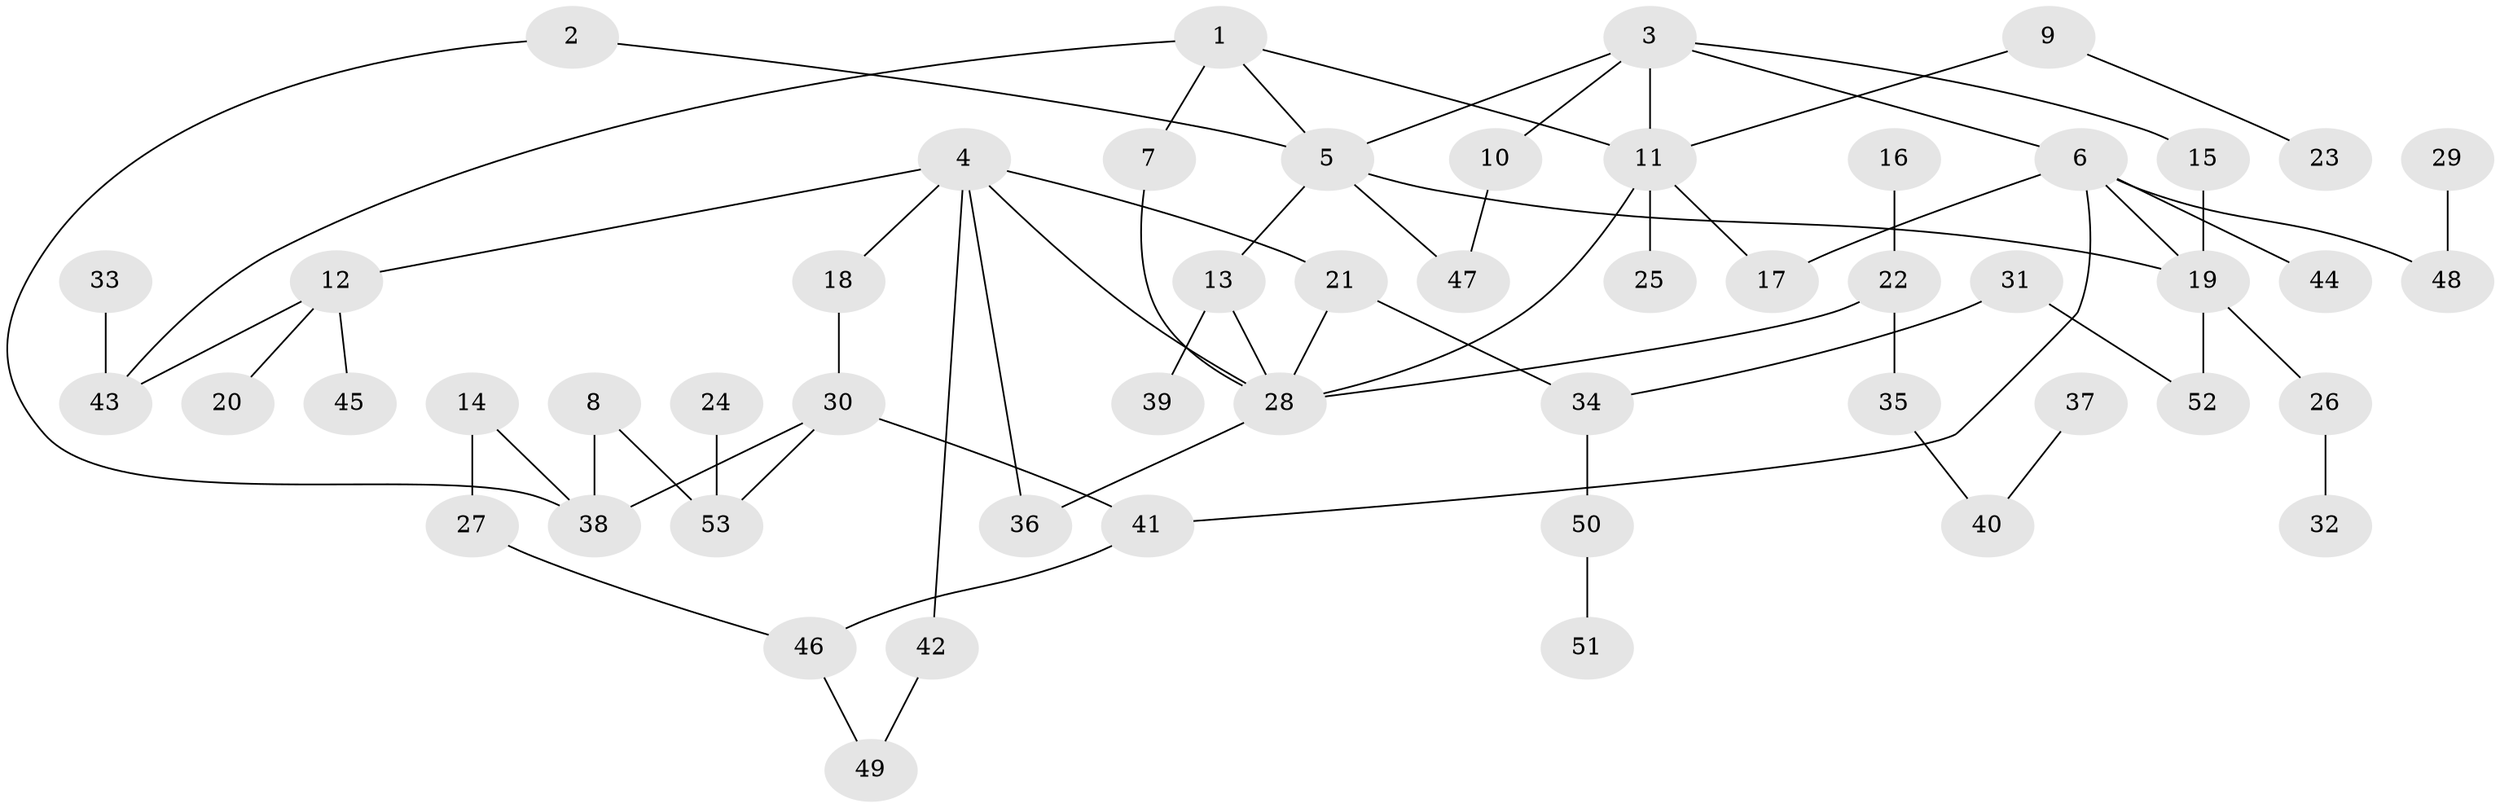 // original degree distribution, {6: 0.02857142857142857, 4: 0.05714285714285714, 7: 0.009523809523809525, 2: 0.3047619047619048, 5: 0.047619047619047616, 9: 0.009523809523809525, 1: 0.34285714285714286, 3: 0.2}
// Generated by graph-tools (version 1.1) at 2025/00/03/09/25 03:00:56]
// undirected, 53 vertices, 68 edges
graph export_dot {
graph [start="1"]
  node [color=gray90,style=filled];
  1;
  2;
  3;
  4;
  5;
  6;
  7;
  8;
  9;
  10;
  11;
  12;
  13;
  14;
  15;
  16;
  17;
  18;
  19;
  20;
  21;
  22;
  23;
  24;
  25;
  26;
  27;
  28;
  29;
  30;
  31;
  32;
  33;
  34;
  35;
  36;
  37;
  38;
  39;
  40;
  41;
  42;
  43;
  44;
  45;
  46;
  47;
  48;
  49;
  50;
  51;
  52;
  53;
  1 -- 5 [weight=1.0];
  1 -- 7 [weight=1.0];
  1 -- 11 [weight=1.0];
  1 -- 43 [weight=1.0];
  2 -- 5 [weight=1.0];
  2 -- 38 [weight=1.0];
  3 -- 5 [weight=1.0];
  3 -- 6 [weight=1.0];
  3 -- 10 [weight=1.0];
  3 -- 11 [weight=1.0];
  3 -- 15 [weight=1.0];
  4 -- 12 [weight=1.0];
  4 -- 18 [weight=1.0];
  4 -- 21 [weight=1.0];
  4 -- 28 [weight=1.0];
  4 -- 36 [weight=1.0];
  4 -- 42 [weight=1.0];
  5 -- 13 [weight=1.0];
  5 -- 19 [weight=1.0];
  5 -- 47 [weight=1.0];
  6 -- 17 [weight=1.0];
  6 -- 19 [weight=1.0];
  6 -- 41 [weight=1.0];
  6 -- 44 [weight=1.0];
  6 -- 48 [weight=1.0];
  7 -- 28 [weight=1.0];
  8 -- 38 [weight=1.0];
  8 -- 53 [weight=1.0];
  9 -- 11 [weight=1.0];
  9 -- 23 [weight=1.0];
  10 -- 47 [weight=1.0];
  11 -- 17 [weight=1.0];
  11 -- 25 [weight=1.0];
  11 -- 28 [weight=1.0];
  12 -- 20 [weight=1.0];
  12 -- 43 [weight=1.0];
  12 -- 45 [weight=1.0];
  13 -- 28 [weight=1.0];
  13 -- 39 [weight=1.0];
  14 -- 27 [weight=1.0];
  14 -- 38 [weight=1.0];
  15 -- 19 [weight=1.0];
  16 -- 22 [weight=1.0];
  18 -- 30 [weight=2.0];
  19 -- 26 [weight=1.0];
  19 -- 52 [weight=1.0];
  21 -- 28 [weight=1.0];
  21 -- 34 [weight=1.0];
  22 -- 28 [weight=1.0];
  22 -- 35 [weight=1.0];
  24 -- 53 [weight=1.0];
  26 -- 32 [weight=1.0];
  27 -- 46 [weight=1.0];
  28 -- 36 [weight=1.0];
  29 -- 48 [weight=1.0];
  30 -- 38 [weight=1.0];
  30 -- 41 [weight=1.0];
  30 -- 53 [weight=1.0];
  31 -- 34 [weight=1.0];
  31 -- 52 [weight=1.0];
  33 -- 43 [weight=1.0];
  34 -- 50 [weight=2.0];
  35 -- 40 [weight=1.0];
  37 -- 40 [weight=1.0];
  41 -- 46 [weight=1.0];
  42 -- 49 [weight=1.0];
  46 -- 49 [weight=1.0];
  50 -- 51 [weight=1.0];
}
